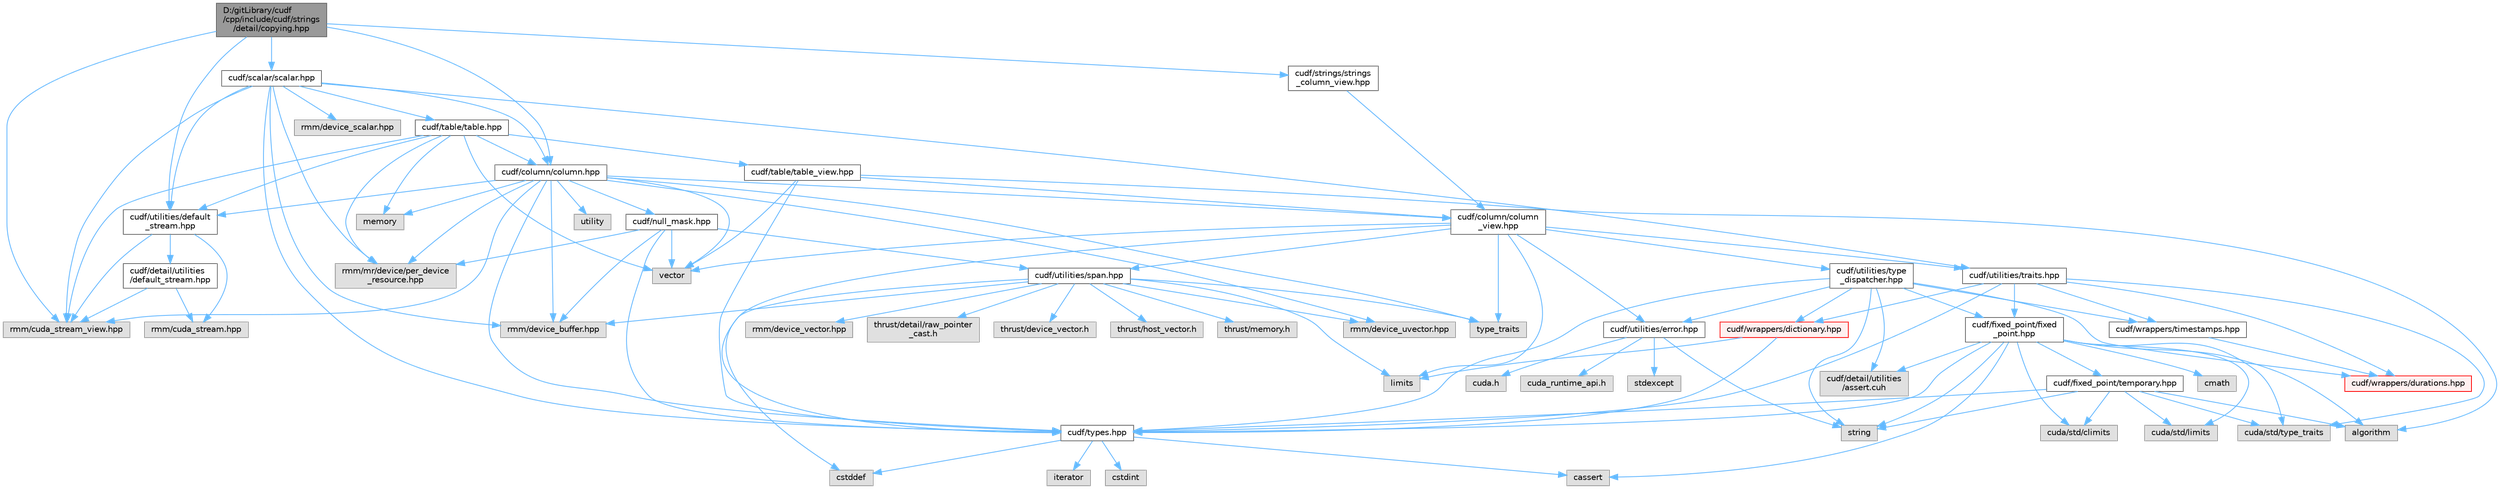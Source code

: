 digraph "D:/gitLibrary/cudf/cpp/include/cudf/strings/detail/copying.hpp"
{
 // LATEX_PDF_SIZE
  bgcolor="transparent";
  edge [fontname=Helvetica,fontsize=10,labelfontname=Helvetica,labelfontsize=10];
  node [fontname=Helvetica,fontsize=10,shape=box,height=0.2,width=0.4];
  Node1 [id="Node000001",label="D:/gitLibrary/cudf\l/cpp/include/cudf/strings\l/detail/copying.hpp",height=0.2,width=0.4,color="gray40", fillcolor="grey60", style="filled", fontcolor="black",tooltip=" "];
  Node1 -> Node2 [id="edge108_Node000001_Node000002",color="steelblue1",style="solid",tooltip=" "];
  Node2 [id="Node000002",label="cudf/column/column.hpp",height=0.2,width=0.4,color="grey40", fillcolor="white", style="filled",URL="$column_8hpp.html",tooltip="Class definition for cudf::column"];
  Node2 -> Node3 [id="edge109_Node000002_Node000003",color="steelblue1",style="solid",tooltip=" "];
  Node3 [id="Node000003",label="cudf/column/column\l_view.hpp",height=0.2,width=0.4,color="grey40", fillcolor="white", style="filled",URL="$column__view_8hpp.html",tooltip="column view class definitions"];
  Node3 -> Node4 [id="edge110_Node000003_Node000004",color="steelblue1",style="solid",tooltip=" "];
  Node4 [id="Node000004",label="cudf/types.hpp",height=0.2,width=0.4,color="grey40", fillcolor="white", style="filled",URL="$types_8hpp.html",tooltip="Type declarations for libcudf."];
  Node4 -> Node5 [id="edge111_Node000004_Node000005",color="steelblue1",style="solid",tooltip=" "];
  Node5 [id="Node000005",label="cassert",height=0.2,width=0.4,color="grey60", fillcolor="#E0E0E0", style="filled",tooltip=" "];
  Node4 -> Node6 [id="edge112_Node000004_Node000006",color="steelblue1",style="solid",tooltip=" "];
  Node6 [id="Node000006",label="cstddef",height=0.2,width=0.4,color="grey60", fillcolor="#E0E0E0", style="filled",tooltip=" "];
  Node4 -> Node7 [id="edge113_Node000004_Node000007",color="steelblue1",style="solid",tooltip=" "];
  Node7 [id="Node000007",label="cstdint",height=0.2,width=0.4,color="grey60", fillcolor="#E0E0E0", style="filled",tooltip=" "];
  Node4 -> Node8 [id="edge114_Node000004_Node000008",color="steelblue1",style="solid",tooltip=" "];
  Node8 [id="Node000008",label="iterator",height=0.2,width=0.4,color="grey60", fillcolor="#E0E0E0", style="filled",tooltip=" "];
  Node3 -> Node9 [id="edge115_Node000003_Node000009",color="steelblue1",style="solid",tooltip=" "];
  Node9 [id="Node000009",label="cudf/utilities/error.hpp",height=0.2,width=0.4,color="grey40", fillcolor="white", style="filled",URL="$error_8hpp.html",tooltip=" "];
  Node9 -> Node10 [id="edge116_Node000009_Node000010",color="steelblue1",style="solid",tooltip=" "];
  Node10 [id="Node000010",label="cuda.h",height=0.2,width=0.4,color="grey60", fillcolor="#E0E0E0", style="filled",tooltip=" "];
  Node9 -> Node11 [id="edge117_Node000009_Node000011",color="steelblue1",style="solid",tooltip=" "];
  Node11 [id="Node000011",label="cuda_runtime_api.h",height=0.2,width=0.4,color="grey60", fillcolor="#E0E0E0", style="filled",tooltip=" "];
  Node9 -> Node12 [id="edge118_Node000009_Node000012",color="steelblue1",style="solid",tooltip=" "];
  Node12 [id="Node000012",label="stdexcept",height=0.2,width=0.4,color="grey60", fillcolor="#E0E0E0", style="filled",tooltip=" "];
  Node9 -> Node13 [id="edge119_Node000009_Node000013",color="steelblue1",style="solid",tooltip=" "];
  Node13 [id="Node000013",label="string",height=0.2,width=0.4,color="grey60", fillcolor="#E0E0E0", style="filled",tooltip=" "];
  Node3 -> Node14 [id="edge120_Node000003_Node000014",color="steelblue1",style="solid",tooltip=" "];
  Node14 [id="Node000014",label="cudf/utilities/span.hpp",height=0.2,width=0.4,color="grey40", fillcolor="white", style="filled",URL="$span_8hpp.html",tooltip=" "];
  Node14 -> Node15 [id="edge121_Node000014_Node000015",color="steelblue1",style="solid",tooltip=" "];
  Node15 [id="Node000015",label="rmm/device_buffer.hpp",height=0.2,width=0.4,color="grey60", fillcolor="#E0E0E0", style="filled",tooltip=" "];
  Node14 -> Node16 [id="edge122_Node000014_Node000016",color="steelblue1",style="solid",tooltip=" "];
  Node16 [id="Node000016",label="rmm/device_uvector.hpp",height=0.2,width=0.4,color="grey60", fillcolor="#E0E0E0", style="filled",tooltip=" "];
  Node14 -> Node17 [id="edge123_Node000014_Node000017",color="steelblue1",style="solid",tooltip=" "];
  Node17 [id="Node000017",label="rmm/device_vector.hpp",height=0.2,width=0.4,color="grey60", fillcolor="#E0E0E0", style="filled",tooltip=" "];
  Node14 -> Node18 [id="edge124_Node000014_Node000018",color="steelblue1",style="solid",tooltip=" "];
  Node18 [id="Node000018",label="thrust/detail/raw_pointer\l_cast.h",height=0.2,width=0.4,color="grey60", fillcolor="#E0E0E0", style="filled",tooltip=" "];
  Node14 -> Node19 [id="edge125_Node000014_Node000019",color="steelblue1",style="solid",tooltip=" "];
  Node19 [id="Node000019",label="thrust/device_vector.h",height=0.2,width=0.4,color="grey60", fillcolor="#E0E0E0", style="filled",tooltip=" "];
  Node14 -> Node20 [id="edge126_Node000014_Node000020",color="steelblue1",style="solid",tooltip=" "];
  Node20 [id="Node000020",label="thrust/host_vector.h",height=0.2,width=0.4,color="grey60", fillcolor="#E0E0E0", style="filled",tooltip=" "];
  Node14 -> Node21 [id="edge127_Node000014_Node000021",color="steelblue1",style="solid",tooltip=" "];
  Node21 [id="Node000021",label="thrust/memory.h",height=0.2,width=0.4,color="grey60", fillcolor="#E0E0E0", style="filled",tooltip=" "];
  Node14 -> Node6 [id="edge128_Node000014_Node000006",color="steelblue1",style="solid",tooltip=" "];
  Node14 -> Node22 [id="edge129_Node000014_Node000022",color="steelblue1",style="solid",tooltip=" "];
  Node22 [id="Node000022",label="limits",height=0.2,width=0.4,color="grey60", fillcolor="#E0E0E0", style="filled",tooltip=" "];
  Node14 -> Node23 [id="edge130_Node000014_Node000023",color="steelblue1",style="solid",tooltip=" "];
  Node23 [id="Node000023",label="type_traits",height=0.2,width=0.4,color="grey60", fillcolor="#E0E0E0", style="filled",tooltip=" "];
  Node3 -> Node24 [id="edge131_Node000003_Node000024",color="steelblue1",style="solid",tooltip=" "];
  Node24 [id="Node000024",label="cudf/utilities/traits.hpp",height=0.2,width=0.4,color="grey40", fillcolor="white", style="filled",URL="$traits_8hpp.html",tooltip=" "];
  Node24 -> Node25 [id="edge132_Node000024_Node000025",color="steelblue1",style="solid",tooltip=" "];
  Node25 [id="Node000025",label="cudf/fixed_point/fixed\l_point.hpp",height=0.2,width=0.4,color="grey40", fillcolor="white", style="filled",URL="$fixed__point_8hpp.html",tooltip="Class definition for fixed point data type"];
  Node25 -> Node26 [id="edge133_Node000025_Node000026",color="steelblue1",style="solid",tooltip=" "];
  Node26 [id="Node000026",label="cudf/detail/utilities\l/assert.cuh",height=0.2,width=0.4,color="grey60", fillcolor="#E0E0E0", style="filled",tooltip=" "];
  Node25 -> Node27 [id="edge134_Node000025_Node000027",color="steelblue1",style="solid",tooltip=" "];
  Node27 [id="Node000027",label="cudf/fixed_point/temporary.hpp",height=0.2,width=0.4,color="grey40", fillcolor="white", style="filled",URL="$temporary_8hpp.html",tooltip=" "];
  Node27 -> Node4 [id="edge135_Node000027_Node000004",color="steelblue1",style="solid",tooltip=" "];
  Node27 -> Node28 [id="edge136_Node000027_Node000028",color="steelblue1",style="solid",tooltip=" "];
  Node28 [id="Node000028",label="cuda/std/climits",height=0.2,width=0.4,color="grey60", fillcolor="#E0E0E0", style="filled",tooltip=" "];
  Node27 -> Node29 [id="edge137_Node000027_Node000029",color="steelblue1",style="solid",tooltip=" "];
  Node29 [id="Node000029",label="cuda/std/limits",height=0.2,width=0.4,color="grey60", fillcolor="#E0E0E0", style="filled",tooltip=" "];
  Node27 -> Node30 [id="edge138_Node000027_Node000030",color="steelblue1",style="solid",tooltip=" "];
  Node30 [id="Node000030",label="cuda/std/type_traits",height=0.2,width=0.4,color="grey60", fillcolor="#E0E0E0", style="filled",tooltip=" "];
  Node27 -> Node31 [id="edge139_Node000027_Node000031",color="steelblue1",style="solid",tooltip=" "];
  Node31 [id="Node000031",label="algorithm",height=0.2,width=0.4,color="grey60", fillcolor="#E0E0E0", style="filled",tooltip=" "];
  Node27 -> Node13 [id="edge140_Node000027_Node000013",color="steelblue1",style="solid",tooltip=" "];
  Node25 -> Node4 [id="edge141_Node000025_Node000004",color="steelblue1",style="solid",tooltip=" "];
  Node25 -> Node28 [id="edge142_Node000025_Node000028",color="steelblue1",style="solid",tooltip=" "];
  Node25 -> Node29 [id="edge143_Node000025_Node000029",color="steelblue1",style="solid",tooltip=" "];
  Node25 -> Node30 [id="edge144_Node000025_Node000030",color="steelblue1",style="solid",tooltip=" "];
  Node25 -> Node31 [id="edge145_Node000025_Node000031",color="steelblue1",style="solid",tooltip=" "];
  Node25 -> Node5 [id="edge146_Node000025_Node000005",color="steelblue1",style="solid",tooltip=" "];
  Node25 -> Node32 [id="edge147_Node000025_Node000032",color="steelblue1",style="solid",tooltip=" "];
  Node32 [id="Node000032",label="cmath",height=0.2,width=0.4,color="grey60", fillcolor="#E0E0E0", style="filled",tooltip=" "];
  Node25 -> Node13 [id="edge148_Node000025_Node000013",color="steelblue1",style="solid",tooltip=" "];
  Node24 -> Node4 [id="edge149_Node000024_Node000004",color="steelblue1",style="solid",tooltip=" "];
  Node24 -> Node33 [id="edge150_Node000024_Node000033",color="steelblue1",style="solid",tooltip=" "];
  Node33 [id="Node000033",label="cudf/wrappers/dictionary.hpp",height=0.2,width=0.4,color="red", fillcolor="#FFF0F0", style="filled",URL="$dictionary_8hpp.html",tooltip="Concrete type definition for dictionary columns."];
  Node33 -> Node4 [id="edge151_Node000033_Node000004",color="steelblue1",style="solid",tooltip=" "];
  Node33 -> Node22 [id="edge152_Node000033_Node000022",color="steelblue1",style="solid",tooltip=" "];
  Node24 -> Node35 [id="edge153_Node000024_Node000035",color="steelblue1",style="solid",tooltip=" "];
  Node35 [id="Node000035",label="cudf/wrappers/durations.hpp",height=0.2,width=0.4,color="red", fillcolor="#FFF0F0", style="filled",URL="$durations_8hpp.html",tooltip="Concrete type definitions for int32_t and int64_t durations in varying resolutions."];
  Node24 -> Node37 [id="edge154_Node000024_Node000037",color="steelblue1",style="solid",tooltip=" "];
  Node37 [id="Node000037",label="cudf/wrappers/timestamps.hpp",height=0.2,width=0.4,color="grey40", fillcolor="white", style="filled",URL="$timestamps_8hpp.html",tooltip="Concrete type definitions for int32_t and int64_t timestamps in varying resolutions as durations sinc..."];
  Node37 -> Node35 [id="edge155_Node000037_Node000035",color="steelblue1",style="solid",tooltip=" "];
  Node24 -> Node30 [id="edge156_Node000024_Node000030",color="steelblue1",style="solid",tooltip=" "];
  Node3 -> Node38 [id="edge157_Node000003_Node000038",color="steelblue1",style="solid",tooltip=" "];
  Node38 [id="Node000038",label="cudf/utilities/type\l_dispatcher.hpp",height=0.2,width=0.4,color="grey40", fillcolor="white", style="filled",URL="$type__dispatcher_8hpp.html",tooltip="Defines the mapping between cudf::type_id runtime type information and concrete C++ types."];
  Node38 -> Node26 [id="edge158_Node000038_Node000026",color="steelblue1",style="solid",tooltip=" "];
  Node38 -> Node25 [id="edge159_Node000038_Node000025",color="steelblue1",style="solid",tooltip=" "];
  Node38 -> Node4 [id="edge160_Node000038_Node000004",color="steelblue1",style="solid",tooltip=" "];
  Node38 -> Node9 [id="edge161_Node000038_Node000009",color="steelblue1",style="solid",tooltip=" "];
  Node38 -> Node33 [id="edge162_Node000038_Node000033",color="steelblue1",style="solid",tooltip=" "];
  Node38 -> Node35 [id="edge163_Node000038_Node000035",color="steelblue1",style="solid",tooltip=" "];
  Node38 -> Node37 [id="edge164_Node000038_Node000037",color="steelblue1",style="solid",tooltip=" "];
  Node38 -> Node13 [id="edge165_Node000038_Node000013",color="steelblue1",style="solid",tooltip=" "];
  Node3 -> Node22 [id="edge166_Node000003_Node000022",color="steelblue1",style="solid",tooltip=" "];
  Node3 -> Node23 [id="edge167_Node000003_Node000023",color="steelblue1",style="solid",tooltip=" "];
  Node3 -> Node39 [id="edge168_Node000003_Node000039",color="steelblue1",style="solid",tooltip=" "];
  Node39 [id="Node000039",label="vector",height=0.2,width=0.4,color="grey60", fillcolor="#E0E0E0", style="filled",tooltip=" "];
  Node2 -> Node40 [id="edge169_Node000002_Node000040",color="steelblue1",style="solid",tooltip=" "];
  Node40 [id="Node000040",label="cudf/null_mask.hpp",height=0.2,width=0.4,color="grey40", fillcolor="white", style="filled",URL="$null__mask_8hpp.html",tooltip="APIs for managing validity bitmasks"];
  Node40 -> Node4 [id="edge170_Node000040_Node000004",color="steelblue1",style="solid",tooltip=" "];
  Node40 -> Node14 [id="edge171_Node000040_Node000014",color="steelblue1",style="solid",tooltip=" "];
  Node40 -> Node15 [id="edge172_Node000040_Node000015",color="steelblue1",style="solid",tooltip=" "];
  Node40 -> Node41 [id="edge173_Node000040_Node000041",color="steelblue1",style="solid",tooltip=" "];
  Node41 [id="Node000041",label="rmm/mr/device/per_device\l_resource.hpp",height=0.2,width=0.4,color="grey60", fillcolor="#E0E0E0", style="filled",tooltip=" "];
  Node40 -> Node39 [id="edge174_Node000040_Node000039",color="steelblue1",style="solid",tooltip=" "];
  Node2 -> Node4 [id="edge175_Node000002_Node000004",color="steelblue1",style="solid",tooltip=" "];
  Node2 -> Node42 [id="edge176_Node000002_Node000042",color="steelblue1",style="solid",tooltip=" "];
  Node42 [id="Node000042",label="cudf/utilities/default\l_stream.hpp",height=0.2,width=0.4,color="grey40", fillcolor="white", style="filled",URL="$utilities_2default__stream_8hpp.html",tooltip=" "];
  Node42 -> Node43 [id="edge177_Node000042_Node000043",color="steelblue1",style="solid",tooltip=" "];
  Node43 [id="Node000043",label="cudf/detail/utilities\l/default_stream.hpp",height=0.2,width=0.4,color="grey40", fillcolor="white", style="filled",URL="$detail_2utilities_2default__stream_8hpp.html",tooltip=" "];
  Node43 -> Node44 [id="edge178_Node000043_Node000044",color="steelblue1",style="solid",tooltip=" "];
  Node44 [id="Node000044",label="rmm/cuda_stream.hpp",height=0.2,width=0.4,color="grey60", fillcolor="#E0E0E0", style="filled",tooltip=" "];
  Node43 -> Node45 [id="edge179_Node000043_Node000045",color="steelblue1",style="solid",tooltip=" "];
  Node45 [id="Node000045",label="rmm/cuda_stream_view.hpp",height=0.2,width=0.4,color="grey60", fillcolor="#E0E0E0", style="filled",tooltip=" "];
  Node42 -> Node44 [id="edge180_Node000042_Node000044",color="steelblue1",style="solid",tooltip=" "];
  Node42 -> Node45 [id="edge181_Node000042_Node000045",color="steelblue1",style="solid",tooltip=" "];
  Node2 -> Node45 [id="edge182_Node000002_Node000045",color="steelblue1",style="solid",tooltip=" "];
  Node2 -> Node15 [id="edge183_Node000002_Node000015",color="steelblue1",style="solid",tooltip=" "];
  Node2 -> Node16 [id="edge184_Node000002_Node000016",color="steelblue1",style="solid",tooltip=" "];
  Node2 -> Node41 [id="edge185_Node000002_Node000041",color="steelblue1",style="solid",tooltip=" "];
  Node2 -> Node46 [id="edge186_Node000002_Node000046",color="steelblue1",style="solid",tooltip=" "];
  Node46 [id="Node000046",label="memory",height=0.2,width=0.4,color="grey60", fillcolor="#E0E0E0", style="filled",tooltip=" "];
  Node2 -> Node23 [id="edge187_Node000002_Node000023",color="steelblue1",style="solid",tooltip=" "];
  Node2 -> Node47 [id="edge188_Node000002_Node000047",color="steelblue1",style="solid",tooltip=" "];
  Node47 [id="Node000047",label="utility",height=0.2,width=0.4,color="grey60", fillcolor="#E0E0E0", style="filled",tooltip=" "];
  Node2 -> Node39 [id="edge189_Node000002_Node000039",color="steelblue1",style="solid",tooltip=" "];
  Node1 -> Node48 [id="edge190_Node000001_Node000048",color="steelblue1",style="solid",tooltip=" "];
  Node48 [id="Node000048",label="cudf/scalar/scalar.hpp",height=0.2,width=0.4,color="grey40", fillcolor="white", style="filled",URL="$scalar_8hpp.html",tooltip="Class definitions for cudf::scalar"];
  Node48 -> Node2 [id="edge191_Node000048_Node000002",color="steelblue1",style="solid",tooltip=" "];
  Node48 -> Node49 [id="edge192_Node000048_Node000049",color="steelblue1",style="solid",tooltip=" "];
  Node49 [id="Node000049",label="cudf/table/table.hpp",height=0.2,width=0.4,color="grey40", fillcolor="white", style="filled",URL="$table_8hpp.html",tooltip="Class definition for cudf::table"];
  Node49 -> Node2 [id="edge193_Node000049_Node000002",color="steelblue1",style="solid",tooltip=" "];
  Node49 -> Node50 [id="edge194_Node000049_Node000050",color="steelblue1",style="solid",tooltip=" "];
  Node50 [id="Node000050",label="cudf/table/table_view.hpp",height=0.2,width=0.4,color="grey40", fillcolor="white", style="filled",URL="$table__view_8hpp.html",tooltip="Class definitions for (mutable)_table_view"];
  Node50 -> Node3 [id="edge195_Node000050_Node000003",color="steelblue1",style="solid",tooltip=" "];
  Node50 -> Node4 [id="edge196_Node000050_Node000004",color="steelblue1",style="solid",tooltip=" "];
  Node50 -> Node31 [id="edge197_Node000050_Node000031",color="steelblue1",style="solid",tooltip=" "];
  Node50 -> Node39 [id="edge198_Node000050_Node000039",color="steelblue1",style="solid",tooltip=" "];
  Node49 -> Node42 [id="edge199_Node000049_Node000042",color="steelblue1",style="solid",tooltip=" "];
  Node49 -> Node45 [id="edge200_Node000049_Node000045",color="steelblue1",style="solid",tooltip=" "];
  Node49 -> Node41 [id="edge201_Node000049_Node000041",color="steelblue1",style="solid",tooltip=" "];
  Node49 -> Node46 [id="edge202_Node000049_Node000046",color="steelblue1",style="solid",tooltip=" "];
  Node49 -> Node39 [id="edge203_Node000049_Node000039",color="steelblue1",style="solid",tooltip=" "];
  Node48 -> Node4 [id="edge204_Node000048_Node000004",color="steelblue1",style="solid",tooltip=" "];
  Node48 -> Node42 [id="edge205_Node000048_Node000042",color="steelblue1",style="solid",tooltip=" "];
  Node48 -> Node24 [id="edge206_Node000048_Node000024",color="steelblue1",style="solid",tooltip=" "];
  Node48 -> Node45 [id="edge207_Node000048_Node000045",color="steelblue1",style="solid",tooltip=" "];
  Node48 -> Node15 [id="edge208_Node000048_Node000015",color="steelblue1",style="solid",tooltip=" "];
  Node48 -> Node51 [id="edge209_Node000048_Node000051",color="steelblue1",style="solid",tooltip=" "];
  Node51 [id="Node000051",label="rmm/device_scalar.hpp",height=0.2,width=0.4,color="grey60", fillcolor="#E0E0E0", style="filled",tooltip=" "];
  Node48 -> Node41 [id="edge210_Node000048_Node000041",color="steelblue1",style="solid",tooltip=" "];
  Node1 -> Node52 [id="edge211_Node000001_Node000052",color="steelblue1",style="solid",tooltip=" "];
  Node52 [id="Node000052",label="cudf/strings/strings\l_column_view.hpp",height=0.2,width=0.4,color="grey40", fillcolor="white", style="filled",URL="$strings__column__view_8hpp.html",tooltip="Class definition for cudf::strings_column_view"];
  Node52 -> Node3 [id="edge212_Node000052_Node000003",color="steelblue1",style="solid",tooltip=" "];
  Node1 -> Node42 [id="edge213_Node000001_Node000042",color="steelblue1",style="solid",tooltip=" "];
  Node1 -> Node45 [id="edge214_Node000001_Node000045",color="steelblue1",style="solid",tooltip=" "];
}
